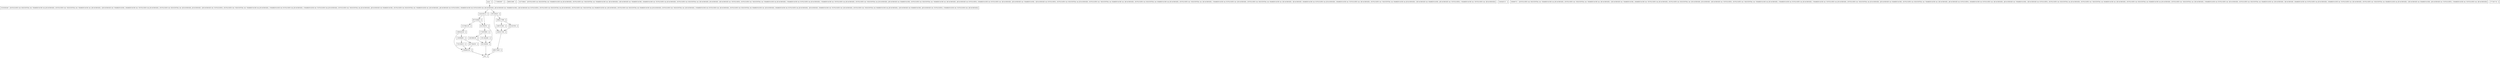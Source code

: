 digraph checkOneSecondaryKeyExists {
node [shape=record];
1424193115 [label="1424193115 - []"];
1710879092 [label="1710879092 - []"];
1719082907 [label="1719082907 - []"];
1083707681 [label="1083707681 - []"];
2010028549 [label="2010028549 - [(DUPLICATES && SEQUENTIAL && !SHAREDCACHE && JECACHESIZE), (DUPLICATES && !SEQUENTIAL && !SHAREDCACHE && !JECACHESIZE), (!JECACHESIZE && !SHAREDCACHE), (SHAREDCACHE && !DUPLICATES && JECACHESIZE), (DUPLICATES && SEQUENTIAL && !JECACHESIZE), JECACHESIZE, (!JECACHESIZE && !DUPLICATES), (DUPLICATES && !SEQUENTIAL && !SHAREDCACHE && JECACHESIZE), (!SHAREDCACHE && DUPLICATES && JECACHESIZE), (!SHAREDCACHE && !DUPLICATES && JECACHESIZE), (DUPLICATES && !SEQUENTIAL && JECACHESIZE), (JECACHESIZE && SHAREDCACHE), (DUPLICATES && SEQUENTIAL && !SHAREDCACHE && !JECACHESIZE), (JECACHESIZE && DUPLICATES), (SHAREDCACHE && DUPLICATES && !JECACHESIZE), (JECACHESIZE && !SHAREDCACHE), (!JECACHESIZE && DUPLICATES), (DUPLICATES && SEQUENTIAL && JECACHESIZE), (DUPLICATES && !SEQUENTIAL && SHAREDCACHE && !JECACHESIZE), (DUPLICATES && SEQUENTIAL && SHAREDCACHE && JECACHESIZE), (DUPLICATES && !SEQUENTIAL && !JECACHESIZE), (!SHAREDCACHE && DUPLICATES && !JECACHESIZE), (DUPLICATES && SEQUENTIAL && SHAREDCACHE && !JECACHESIZE), (SHAREDCACHE && DUPLICATES && JECACHESIZE), !JECACHESIZE, (SHAREDCACHE && !DUPLICATES && !JECACHESIZE), (DUPLICATES && !SEQUENTIAL && SHAREDCACHE && JECACHESIZE), (!JECACHESIZE && SHAREDCACHE), (JECACHESIZE && !DUPLICATES), (!SHAREDCACHE && !DUPLICATES && !JECACHESIZE)]"];
2137661219 [label="2137661219 - []"];
1500662333 [label="1500662333 - []"];
128390805 [label="128390805 - []"];
857528449 [label="857528449 - []"];
821358395 [label="821358395 - []"];
1582380100 [label="1582380100 - []"];
597530425 [label="597530425 - []"];
823226798 [label="823226798 - []"];
813789781 [label="813789781 - []"];
669022890 [label="669022890 - []"];
1561617356 [label="1561617356 - []"];
453758645 [label="453758645 - [(DUPLICATES && SEQUENTIAL && !SHAREDCACHE && JECACHESIZE), (DUPLICATES && !SEQUENTIAL && !SHAREDCACHE && !JECACHESIZE), (!JECACHESIZE && !SHAREDCACHE), (SHAREDCACHE && !DUPLICATES && JECACHESIZE), (DUPLICATES && SEQUENTIAL && !JECACHESIZE), JECACHESIZE, (!JECACHESIZE && !DUPLICATES), (DUPLICATES && !SEQUENTIAL && !SHAREDCACHE && JECACHESIZE), (!SHAREDCACHE && DUPLICATES && JECACHESIZE), (!SHAREDCACHE && !DUPLICATES && JECACHESIZE), (DUPLICATES && !SEQUENTIAL && JECACHESIZE), (JECACHESIZE && SHAREDCACHE), (DUPLICATES && SEQUENTIAL && !SHAREDCACHE && !JECACHESIZE), (JECACHESIZE && DUPLICATES), (SHAREDCACHE && DUPLICATES && !JECACHESIZE), (JECACHESIZE && !SHAREDCACHE), (!JECACHESIZE && DUPLICATES), (DUPLICATES && SEQUENTIAL && JECACHESIZE), (DUPLICATES && !SEQUENTIAL && SHAREDCACHE && !JECACHESIZE), (DUPLICATES && SEQUENTIAL && SHAREDCACHE && JECACHESIZE), (DUPLICATES && !SEQUENTIAL && !JECACHESIZE), (!SHAREDCACHE && DUPLICATES && !JECACHESIZE), (DUPLICATES && SEQUENTIAL && SHAREDCACHE && !JECACHESIZE), !JECACHESIZE, (SHAREDCACHE && DUPLICATES && JECACHESIZE), (SHAREDCACHE && !DUPLICATES && !JECACHESIZE), (DUPLICATES && !SEQUENTIAL && SHAREDCACHE && JECACHESIZE), (!JECACHESIZE && SHAREDCACHE), (JECACHESIZE && !DUPLICATES), (!SHAREDCACHE && !DUPLICATES && !JECACHESIZE)]"];
entry [label="entry - []"];
exit [label="exit - []"];
1911405482 [label="1911405482 - []"];
701520013 [label="701520013 - []"];
1827364291 [label="1827364291 - []"];
1340440131 [label="1340440131 - []"];
500690751 [label="500690751 - [(DUPLICATES && SEQUENTIAL && !SHAREDCACHE && JECACHESIZE), (DUPLICATES && !SEQUENTIAL && !SHAREDCACHE && !JECACHESIZE), (!JECACHESIZE && !SHAREDCACHE), (SHAREDCACHE && !DUPLICATES && JECACHESIZE), (DUPLICATES && SEQUENTIAL && !JECACHESIZE), JECACHESIZE, (!JECACHESIZE && !DUPLICATES), (DUPLICATES && !SEQUENTIAL && !SHAREDCACHE && JECACHESIZE), (!SHAREDCACHE && DUPLICATES && JECACHESIZE), (!SHAREDCACHE && !DUPLICATES && JECACHESIZE), (DUPLICATES && !SEQUENTIAL && JECACHESIZE), (JECACHESIZE && SHAREDCACHE), (DUPLICATES && SEQUENTIAL && !SHAREDCACHE && !JECACHESIZE), (JECACHESIZE && DUPLICATES), (SHAREDCACHE && DUPLICATES && !JECACHESIZE), (JECACHESIZE && !SHAREDCACHE), (!JECACHESIZE && DUPLICATES), (DUPLICATES && SEQUENTIAL && JECACHESIZE), (DUPLICATES && !SEQUENTIAL && SHAREDCACHE && !JECACHESIZE), (DUPLICATES && SEQUENTIAL && SHAREDCACHE && JECACHESIZE), (DUPLICATES && !SEQUENTIAL && !JECACHESIZE), (!SHAREDCACHE && DUPLICATES && !JECACHESIZE), (DUPLICATES && SEQUENTIAL && SHAREDCACHE && !JECACHESIZE), !JECACHESIZE, (SHAREDCACHE && DUPLICATES && JECACHESIZE), (SHAREDCACHE && !DUPLICATES && !JECACHESIZE), (DUPLICATES && !SEQUENTIAL && SHAREDCACHE && JECACHESIZE), (!JECACHESIZE && SHAREDCACHE), (JECACHESIZE && !DUPLICATES), (!SHAREDCACHE && !DUPLICATES && !JECACHESIZE)]"];
1286545520 [label="1286545520 - []"];
1806117096 [label="1806117096 - []"];
377282716 [label="377282716 - []"];
499573949 [label="499573949 - []"];
entry;
exit;
1424193115 -> 857528449;
1424193115 -> 813789781;
1710879092 -> 1582380100;
1710879092 -> 1911405482;
1083707681 -> 1561617356;
2010028549 -> 597530425;
2010028549 -> 1424193115;
2137661219 -> 1286545520;
1500662333 -> exit;
128390805 -> 701520013;
128390805 -> 1827364291;
857528449 -> 2137661219;
857528449 -> 813789781;
821358395 -> exit;
1582380100 -> 821358395;
597530425 -> 1806117096;
597530425 -> 1561617356;
823226798 -> 1561617356;
813789781 -> 821358395;
813789781 -> 1710879092;
1561617356 -> 499573949;
entry -> 2010028549;
1911405482 -> 821358395;
701520013 -> 1500662333;
1827364291 -> 1500662333;
1286545520 -> 1500662333;
1286545520 -> 128390805;
1806117096 -> 1083707681;
1806117096 -> 823226798;
499573949 -> exit;
}

